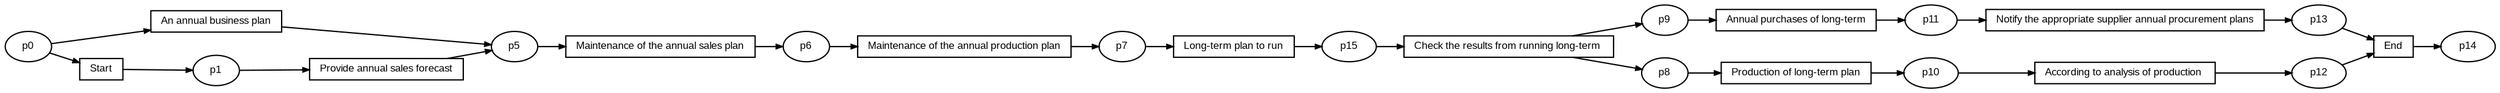 digraph G {ranksep=".3"; fontsize="8"; remincross=true; margin="0.0,0.0"; fontname="Arial";rankdir="LR"; 
edge [arrowsize="0.5"];
node [height=".2",width=".2",fontname="Arial",fontsize="8"];
t0 [shape="box",label="Production of long-term plan"];
t1 [shape="box",label="Long-term plan to run"];
t2 [shape="box",label="Maintenance of the annual production plan"];
t3 [shape="box",label="Maintenance of the annual sales plan"];
t4 [shape="box",label="An annual business plan"];
t5 [shape="box",label="Check the results from running long-term "];
t6 [shape="box",label="End"];
t7 [shape="box",label="Notify the appropriate supplier annual procurement plans"];
t8 [shape="box",label="Provide annual sales forecast"];
t9 [shape="box",label="Start"];
t10 [shape="box",label="According to analysis of production "];
t11 [shape="box",label="Annual purchases of long-term"];
p0 [shape="oval",label="p12"];
p1 [shape="oval",label="p11"];
p2 [shape="oval",label="p10"];
p3 [shape="oval",label="p1"];
p4 [shape="oval",label="p0"];
p5 [shape="oval",label="p9"];
p6 [shape="oval",label="p8"];
p7 [shape="oval",label="p7"];
p8 [shape="oval",label="p6"];
p9 [shape="oval",label="p5"];
p10 [shape="oval",label="p15"];
p11 [shape="oval",label="p14"];
p12 [shape="oval",label="p13"];
t11 -> p1[label=""];
p4 -> t4[label=""];
t10 -> p0[label=""];
p2 -> t10[label=""];
p5 -> t11[label=""];
p1 -> t7[label=""];
t9 -> p3[label=""];
t7 -> p12[label=""];
t2 -> p7[label=""];
t1 -> p10[label=""];
t0 -> p2[label=""];
t8 -> p9[label=""];
p4 -> t9[label=""];
p7 -> t1[label=""];
p9 -> t3[label=""];
t4 -> p9[label=""];
p6 -> t0[label=""];
p8 -> t2[label=""];
p0 -> t6[label=""];
t3 -> p8[label=""];
p12 -> t6[label=""];
t6 -> p11[label=""];
p10 -> t5[label=""];
t5 -> p6[label=""];
t5 -> p5[label=""];
p3 -> t8[label=""];
}
